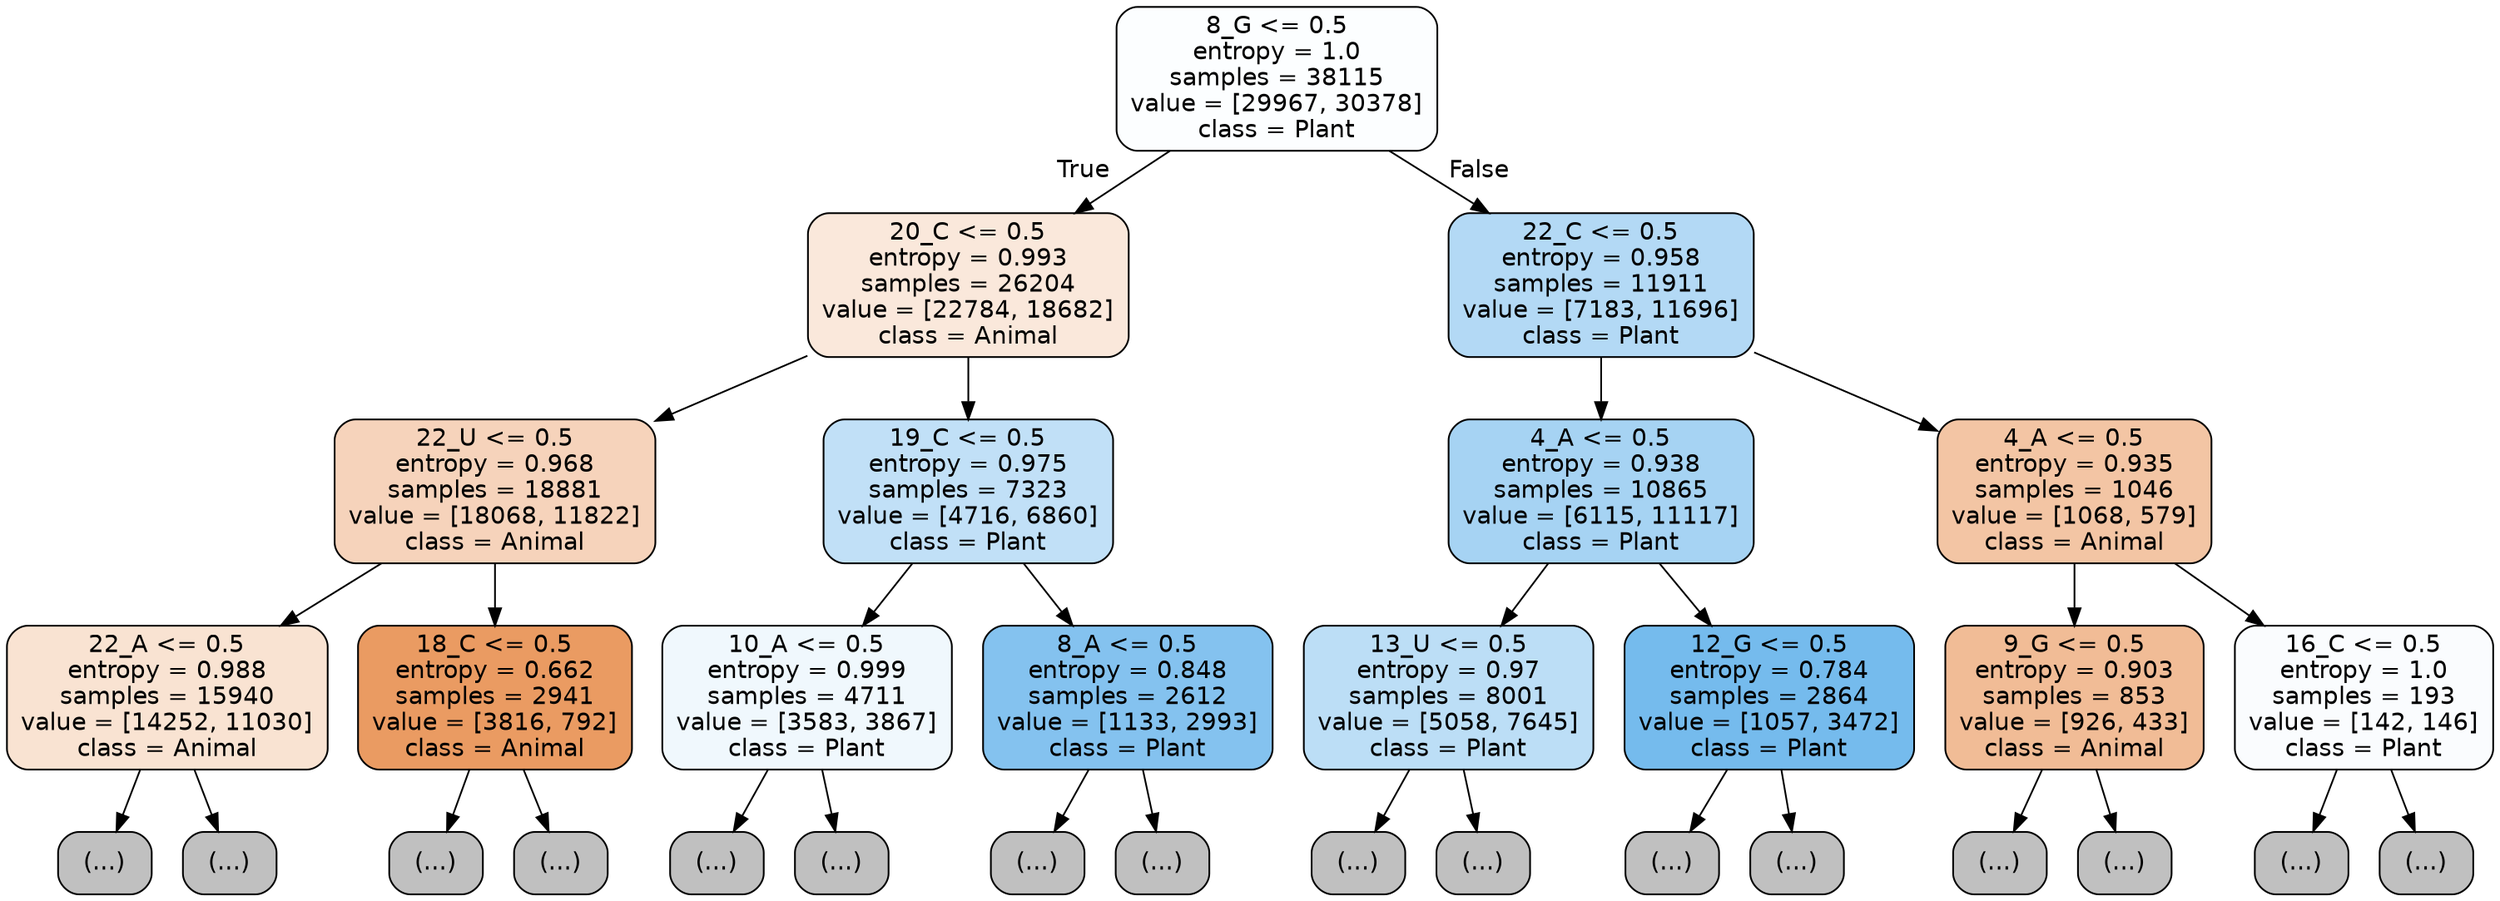 digraph Tree {
node [shape=box, style="filled, rounded", color="black", fontname="helvetica"] ;
edge [fontname="helvetica"] ;
0 [label="8_G <= 0.5\nentropy = 1.0\nsamples = 38115\nvalue = [29967, 30378]\nclass = Plant", fillcolor="#fcfeff"] ;
1 [label="20_C <= 0.5\nentropy = 0.993\nsamples = 26204\nvalue = [22784, 18682]\nclass = Animal", fillcolor="#fae8db"] ;
0 -> 1 [labeldistance=2.5, labelangle=45, headlabel="True"] ;
2 [label="22_U <= 0.5\nentropy = 0.968\nsamples = 18881\nvalue = [18068, 11822]\nclass = Animal", fillcolor="#f6d3bb"] ;
1 -> 2 ;
3 [label="22_A <= 0.5\nentropy = 0.988\nsamples = 15940\nvalue = [14252, 11030]\nclass = Animal", fillcolor="#f9e3d2"] ;
2 -> 3 ;
4 [label="(...)", fillcolor="#C0C0C0"] ;
3 -> 4 ;
7113 [label="(...)", fillcolor="#C0C0C0"] ;
3 -> 7113 ;
8170 [label="18_C <= 0.5\nentropy = 0.662\nsamples = 2941\nvalue = [3816, 792]\nclass = Animal", fillcolor="#ea9b62"] ;
2 -> 8170 ;
8171 [label="(...)", fillcolor="#C0C0C0"] ;
8170 -> 8171 ;
9010 [label="(...)", fillcolor="#C0C0C0"] ;
8170 -> 9010 ;
9247 [label="19_C <= 0.5\nentropy = 0.975\nsamples = 7323\nvalue = [4716, 6860]\nclass = Plant", fillcolor="#c1e0f7"] ;
1 -> 9247 ;
9248 [label="10_A <= 0.5\nentropy = 0.999\nsamples = 4711\nvalue = [3583, 3867]\nclass = Plant", fillcolor="#f0f8fd"] ;
9247 -> 9248 ;
9249 [label="(...)", fillcolor="#C0C0C0"] ;
9248 -> 9249 ;
10948 [label="(...)", fillcolor="#C0C0C0"] ;
9248 -> 10948 ;
11473 [label="8_A <= 0.5\nentropy = 0.848\nsamples = 2612\nvalue = [1133, 2993]\nclass = Plant", fillcolor="#84c2ef"] ;
9247 -> 11473 ;
11474 [label="(...)", fillcolor="#C0C0C0"] ;
11473 -> 11474 ;
12025 [label="(...)", fillcolor="#C0C0C0"] ;
11473 -> 12025 ;
12234 [label="22_C <= 0.5\nentropy = 0.958\nsamples = 11911\nvalue = [7183, 11696]\nclass = Plant", fillcolor="#b3d9f5"] ;
0 -> 12234 [labeldistance=2.5, labelangle=-45, headlabel="False"] ;
12235 [label="4_A <= 0.5\nentropy = 0.938\nsamples = 10865\nvalue = [6115, 11117]\nclass = Plant", fillcolor="#a6d3f3"] ;
12234 -> 12235 ;
12236 [label="13_U <= 0.5\nentropy = 0.97\nsamples = 8001\nvalue = [5058, 7645]\nclass = Plant", fillcolor="#bcdef6"] ;
12235 -> 12236 ;
12237 [label="(...)", fillcolor="#C0C0C0"] ;
12236 -> 12237 ;
14528 [label="(...)", fillcolor="#C0C0C0"] ;
12236 -> 14528 ;
15437 [label="12_G <= 0.5\nentropy = 0.784\nsamples = 2864\nvalue = [1057, 3472]\nclass = Plant", fillcolor="#75bbed"] ;
12235 -> 15437 ;
15438 [label="(...)", fillcolor="#C0C0C0"] ;
15437 -> 15438 ;
16087 [label="(...)", fillcolor="#C0C0C0"] ;
15437 -> 16087 ;
16330 [label="4_A <= 0.5\nentropy = 0.935\nsamples = 1046\nvalue = [1068, 579]\nclass = Animal", fillcolor="#f3c5a4"] ;
12234 -> 16330 ;
16331 [label="9_G <= 0.5\nentropy = 0.903\nsamples = 853\nvalue = [926, 433]\nclass = Animal", fillcolor="#f1bc96"] ;
16330 -> 16331 ;
16332 [label="(...)", fillcolor="#C0C0C0"] ;
16331 -> 16332 ;
16655 [label="(...)", fillcolor="#C0C0C0"] ;
16331 -> 16655 ;
16786 [label="16_C <= 0.5\nentropy = 1.0\nsamples = 193\nvalue = [142, 146]\nclass = Plant", fillcolor="#fafcfe"] ;
16330 -> 16786 ;
16787 [label="(...)", fillcolor="#C0C0C0"] ;
16786 -> 16787 ;
16868 [label="(...)", fillcolor="#C0C0C0"] ;
16786 -> 16868 ;
}
